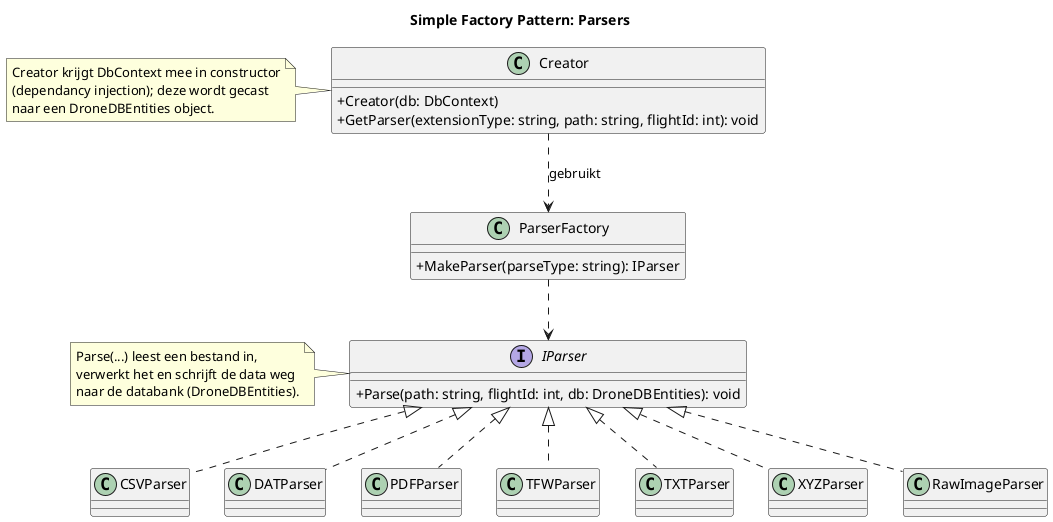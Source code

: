 @startuml 
Title Simple Factory Pattern: Parsers
skinparam classAttributeIconSize 0

'TODO' 
'Map Parsers maken??'

'KLASSEN'
class CSVParser implements IParser {

}

class DATParser implements IParser {

}

interface IParser {
    +Parse(path: string, flightId: int, db: DroneDBEntities): void
}

class PDFParser implements IParser {

}

class TFWParser implements IParser {

}

class TXTParser implements IParser {

}

class XYZParser implements IParser {

}

class RawImageParser implements IParser {

}

'de klant'
class Creator {
    +Creator(db: DbContext)
    +GetParser(extensionType: string, path: string, flightId: int): void
}

class ParserFactory {
    +MakeParser(parseType: string): IParser
}

'RELATIES'
Creator .down.> ParserFactory: gebruikt
ParserFactory .down.> IParser 

'NOTAS'
note left of Creator: Creator krijgt DbContext mee in constructor\n(dependancy injection); deze wordt gecast\nnaar een DroneDBEntities object.
note left of IParser: Parse(...) leest een bestand in,\nverwerkt het en schrijft de data weg\nnaar de databank (DroneDBEntities).

@enduml 